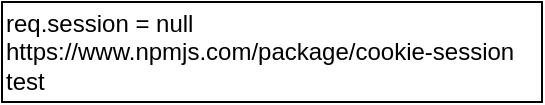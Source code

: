 <mxfile version="12.9.9" type="device">
  <diagram id="SBkHgxvzu7_uguR8F3Vs" name="Page-1">
    <mxGraphModel dx="1106" dy="830" grid="1" gridSize="10" guides="1" tooltips="1" connect="1" arrows="1" fold="1" page="1" pageScale="1" pageWidth="850" pageHeight="1100" math="0" shadow="0">
      <root>
        <mxCell id="0" />
        <mxCell id="1" parent="0" />
        <mxCell id="r4k3_UZA_SzI7aF3ZPUD-1" value="req.session = null&lt;br&gt;https://www.npmjs.com/package/cookie-session&lt;br&gt;test" style="text;html=1;align=left;verticalAlign=middle;resizable=0;points=[];autosize=1;strokeColor=#000000;labelBorderColor=none;" parent="1" vertex="1">
          <mxGeometry x="240" y="255" width="270" height="50" as="geometry" />
        </mxCell>
      </root>
    </mxGraphModel>
  </diagram>
</mxfile>
